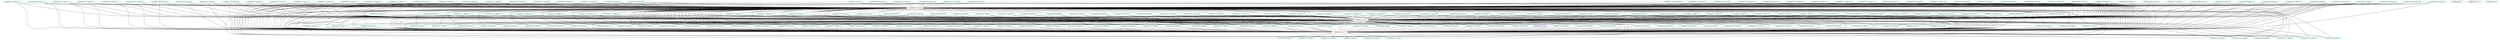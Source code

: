graph {
"VarName('t8',temp)"[color=cyan,label="VarName('t8',temp).0"]
"VarName('t129',temp)"[color=cyan,label="VarName('t129',temp).1"]
"VarName('t128',temp)"[color=cyan,label="VarName('t128',temp).2"]
"VarName('t9',temp)"[color=cyan,label="VarName('t9',temp).3"]
"VarName('t125',temp)"[color=cyan,label="VarName('t125',temp).4"]
"VarName('t124',temp)"[color=cyan,label="VarName('t124',temp).5"]
"VarName('t127',temp)"[color=cyan,label="VarName('t127',temp).6"]
"ASMReg('edi')"[color=forestgreen,label="ASMReg('edi').7"]
"VarName('t121',temp)"[color=cyan,label="VarName('t121',temp).8"]
"VarName('t120',temp)"[color=cyan,label="VarName('t120',temp).9"]
"VarName('t123',temp)"[color=cyan,label="VarName('t123',temp).10"]
"VarName('t122',temp)"[color=cyan,label="VarName('t122',temp).11"]
"VarName('t181',temp)"[color=cyan,label="VarName('t181',temp).12"]
"ASMReg('edx')"[color=yellow,label="ASMReg('edx').13"]
"VarName('t32',temp)"[color=cyan,label="VarName('t32',temp).14"]
"VarName('t58',temp)"[color=cyan,label="VarName('t58',temp).15"]
"VarName('t59',temp)"[color=cyan,label="VarName('t59',temp).16"]
"VarName('t56',temp)"[color=cyan,label="VarName('t56',temp).17"]
"VarName('t57',temp)"[color=cyan,label="VarName('t57',temp).18"]
"VarName('t54',temp)"[color=cyan,label="VarName('t54',temp).19"]
"VarName('t55',temp)"[color=cyan,label="VarName('t55',temp).20"]
"VarName('t52',temp)"[color=cyan,label="VarName('t52',temp).21"]
"VarName('t53',temp)"[color=cyan,label="VarName('t53',temp).22"]
"VarName('t50',temp)"[color=cyan,label="VarName('t50',temp).23"]
"VarName('t51',temp)"[color=cyan,label="VarName('t51',temp).24"]
"VarName('t0',temp)"[color=cyan,label="VarName('t0',temp).25"]
"VarName('a',user)"[color=cyan,label="VarName('a',user).26"]
"VarName('t1',temp)"[color=cyan,label="VarName('t1',temp).27"]
"VarName('t200',temp)"[color=cyan,label="VarName('t200',temp).28"]
"VarName('t201',temp)"[color=cyan,label="VarName('t201',temp).29"]
"VarName('t126',temp)"[color=cyan,label="VarName('t126',temp).30"]
"VarName('t101',temp)"[color=cyan,label="VarName('t101',temp).31"]
"VarName('t138',temp)"[color=cyan,label="VarName('t138',temp).32"]
"VarName('t139',temp)"[color=cyan,label="VarName('t139',temp).33"]
"VarName('t136',temp)"[color=cyan,label="VarName('t136',temp).34"]
"VarName('t137',temp)"[color=cyan,label="VarName('t137',temp).35"]
"VarName('t134',temp)"[color=cyan,label="VarName('t134',temp).36"]
"VarName('t135',temp)"[color=cyan,label="VarName('t135',temp).37"]
"VarName('t132',temp)"[color=cyan,label="VarName('t132',temp).38"]
"VarName('t133',temp)"[color=cyan,label="VarName('t133',temp).39"]
"VarName('t130',temp)"[color=cyan,label="VarName('t130',temp).40"]
"VarName('t131',temp)"[color=cyan,label="VarName('t131',temp).41"]
"VarName('t38',temp)"[color=cyan,label="VarName('t38',temp).42"]
"VarName('t39',temp)"[color=cyan,label="VarName('t39',temp).43"]
"VarName('t30',temp)"[color=cyan,label="VarName('t30',temp).44"]
"VarName('t31',temp)"[color=cyan,label="VarName('t31',temp).45"]
"VarName('t190',temp)"[color=cyan,label="VarName('t190',temp).46"]
"VarName('t33',temp)"[color=cyan,label="VarName('t33',temp).47"]
"VarName('t34',temp)"[color=cyan,label="VarName('t34',temp).48"]
"VarName('t35',temp)"[color=cyan,label="VarName('t35',temp).49"]
"VarName('t36',temp)"[color=cyan,label="VarName('t36',temp).50"]
"VarName('t37',temp)"[color=cyan,label="VarName('t37',temp).51"]
"VarName('t49',temp)"[color=cyan,label="VarName('t49',temp).52"]
"VarName('t48',temp)"[color=cyan,label="VarName('t48',temp).53"]
"VarName('t45',temp)"[color=cyan,label="VarName('t45',temp).54"]
"VarName('t44',temp)"[color=cyan,label="VarName('t44',temp).55"]
"VarName('t47',temp)"[color=cyan,label="VarName('t47',temp).56"]
"VarName('t46',temp)"[color=cyan,label="VarName('t46',temp).57"]
"VarName('t41',temp)"[color=cyan,label="VarName('t41',temp).58"]
"VarName('t40',temp)"[color=cyan,label="VarName('t40',temp).59"]
"VarName('t43',temp)"[color=cyan,label="VarName('t43',temp).60"]
"VarName('t42',temp)"[color=cyan,label="VarName('t42',temp).61"]
"ASMReg('esi')"[color=brown,label="ASMReg('esi').62"]
"VarName('t192',temp)"[color=cyan,label="VarName('t192',temp).63"]
"ASMReg('ebx')"[color=cyan,label="ASMReg('ebx').64"]
"VarName('t189',temp)"[color=cyan,label="VarName('t189',temp).65"]
"ASMReg('esp')"[color=blue,label="ASMReg('esp').66"]
"VarName('t187',temp)"[color=cyan,label="VarName('t187',temp).67"]
"VarName('t186',temp)"[color=cyan,label="VarName('t186',temp).68"]
"VarName('t185',temp)"[color=cyan,label="VarName('t185',temp).69"]
"VarName('t184',temp)"[color=cyan,label="VarName('t184',temp).70"]
"VarName('t183',temp)"[color=cyan,label="VarName('t183',temp).71"]
"VarName('t182',temp)"[color=cyan,label="VarName('t182',temp).72"]
"VarName('z',user)"[color=cyan,label="VarName('z',user).73"]
"VarName('t180',temp)"[color=cyan,label="VarName('t180',temp).74"]
"VarName('t107',temp)"[color=cyan,label="VarName('t107',temp).75"]
"VarName('t106',temp)"[color=cyan,label="VarName('t106',temp).76"]
"VarName('t105',temp)"[color=cyan,label="VarName('t105',temp).77"]
"VarName('t104',temp)"[color=cyan,label="VarName('t104',temp).78"]
"VarName('t103',temp)"[color=cyan,label="VarName('t103',temp).79"]
"VarName('t102',temp)"[color=cyan,label="VarName('t102',temp).80"]
"VarName('b',user)"[color=cyan,label="VarName('b',user).81"]
"VarName('t100',temp)"[color=cyan,label="VarName('t100',temp).82"]
"VarName('t109',temp)"[color=cyan,label="VarName('t109',temp).83"]
"VarName('t108',temp)"[color=cyan,label="VarName('t108',temp).84"]
"VarName('t7',temp)"[color=cyan,label="VarName('t7',temp).85"]
"ASMReg('ecx')"[color=orange,label="ASMReg('ecx').86"]
"VarName('t198',temp)"[color=cyan,label="VarName('t198',temp).87"]
"VarName('t199',temp)"[color=cyan,label="VarName('t199',temp).88"]
"VarName('t69',temp)"[color=cyan,label="VarName('t69',temp).89"]
"VarName('t68',temp)"[color=cyan,label="VarName('t68',temp).90"]
"VarName('t63',temp)"[color=cyan,label="VarName('t63',temp).91"]
"VarName('t62',temp)"[color=cyan,label="VarName('t62',temp).92"]
"VarName('t61',temp)"[color=cyan,label="VarName('t61',temp).93"]
"VarName('t60',temp)"[color=cyan,label="VarName('t60',temp).94"]
"VarName('t67',temp)"[color=cyan,label="VarName('t67',temp).95"]
"VarName('t66',temp)"[color=cyan,label="VarName('t66',temp).96"]
"VarName('t65',temp)"[color=cyan,label="VarName('t65',temp).97"]
"VarName('t64',temp)"[color=cyan,label="VarName('t64',temp).98"]
"VarName('t110',temp)"[color=cyan,label="VarName('t110',temp).99"]
"VarName('t111',temp)"[color=cyan,label="VarName('t111',temp).100"]
"VarName('t112',temp)"[color=cyan,label="VarName('t112',temp).101"]
"VarName('t113',temp)"[color=cyan,label="VarName('t113',temp).102"]
"VarName('t114',temp)"[color=cyan,label="VarName('t114',temp).103"]
"VarName('t115',temp)"[color=cyan,label="VarName('t115',temp).104"]
"VarName('t116',temp)"[color=cyan,label="VarName('t116',temp).105"]
"VarName('t117',temp)"[color=cyan,label="VarName('t117',temp).106"]
"VarName('t118',temp)"[color=cyan,label="VarName('t118',temp).107"]
"VarName('t119',temp)"[color=cyan,label="VarName('t119',temp).108"]
"VarName('t161',temp)"[color=cyan,label="VarName('t161',temp).109"]
"VarName('t160',temp)"[color=cyan,label="VarName('t160',temp).110"]
"VarName('t163',temp)"[color=cyan,label="VarName('t163',temp).111"]
"VarName('t162',temp)"[color=cyan,label="VarName('t162',temp).112"]
"VarName('t165',temp)"[color=cyan,label="VarName('t165',temp).113"]
"VarName('t164',temp)"[color=cyan,label="VarName('t164',temp).114"]
"VarName('t167',temp)"[color=cyan,label="VarName('t167',temp).115"]
"VarName('t166',temp)"[color=cyan,label="VarName('t166',temp).116"]
"VarName('t169',temp)"[color=cyan,label="VarName('t169',temp).117"]
"VarName('t168',temp)"[color=cyan,label="VarName('t168',temp).118"]
"VarName('t2',temp)"[color=cyan,label="VarName('t2',temp).119"]
"VarName('t3',temp)"[color=cyan,label="VarName('t3',temp).120"]
"VarName('t4',temp)"[color=cyan,label="VarName('t4',temp).121"]
"VarName('t5',temp)"[color=cyan,label="VarName('t5',temp).122"]
"VarName('t6',temp)"[color=cyan,label="VarName('t6',temp).123"]
"VarName('y',user)"[color=cyan,label="VarName('y',user).124"]
"VarName('t148',temp)"[color=cyan,label="VarName('t148',temp).125"]
"VarName('t98',temp)"[color=cyan,label="VarName('t98',temp).126"]
"VarName('t99',temp)"[color=cyan,label="VarName('t99',temp).127"]
"VarName('c',user)"[color=cyan,label="VarName('c',user).128"]
"VarName('t92',temp)"[color=cyan,label="VarName('t92',temp).129"]
"VarName('t93',temp)"[color=cyan,label="VarName('t93',temp).130"]
"VarName('t90',temp)"[color=cyan,label="VarName('t90',temp).131"]
"VarName('t91',temp)"[color=cyan,label="VarName('t91',temp).132"]
"VarName('t96',temp)"[color=cyan,label="VarName('t96',temp).133"]
"VarName('t97',temp)"[color=cyan,label="VarName('t97',temp).134"]
"VarName('t94',temp)"[color=cyan,label="VarName('t94',temp).135"]
"VarName('t95',temp)"[color=cyan,label="VarName('t95',temp).136"]
"VarName('t172',temp)"[color=cyan,label="VarName('t172',temp).137"]
"VarName('t173',temp)"[color=cyan,label="VarName('t173',temp).138"]
"VarName('t170',temp)"[color=cyan,label="VarName('t170',temp).139"]
"VarName('t171',temp)"[color=cyan,label="VarName('t171',temp).140"]
"VarName('t176',temp)"[color=cyan,label="VarName('t176',temp).141"]
"VarName('t177',temp)"[color=cyan,label="VarName('t177',temp).142"]
"VarName('t174',temp)"[color=cyan,label="VarName('t174',temp).143"]
"VarName('t175',temp)"[color=cyan,label="VarName('t175',temp).144"]
"VarName('t178',temp)"[color=cyan,label="VarName('t178',temp).145"]
"VarName('t179',temp)"[color=cyan,label="VarName('t179',temp).146"]
"VarName('t74',temp)"[color=cyan,label="VarName('t74',temp).147"]
"ASMReg('eax')"[color=green,label="ASMReg('eax').148"]
"VarName('t76',temp)"[color=cyan,label="VarName('t76',temp).149"]
"VarName('t77',temp)"[color=cyan,label="VarName('t77',temp).150"]
"VarName('t70',temp)"[color=cyan,label="VarName('t70',temp).151"]
"VarName('t71',temp)"[color=cyan,label="VarName('t71',temp).152"]
"VarName('t72',temp)"[color=cyan,label="VarName('t72',temp).153"]
"VarName('t73',temp)"[color=cyan,label="VarName('t73',temp).154"]
"VarName('t144',temp)"[color=cyan,label="VarName('t144',temp).155"]
"VarName('t78',temp)"[color=cyan,label="VarName('t78',temp).156"]
"VarName('t79',temp)"[color=cyan,label="VarName('t79',temp).157"]
"VarName('t89',temp)"[color=cyan,label="VarName('t89',temp).158"]
"VarName('t88',temp)"[color=cyan,label="VarName('t88',temp).159"]
"VarName('t191',temp)"[color=cyan,label="VarName('t191',temp).160"]
"VarName('t81',temp)"[color=cyan,label="VarName('t81',temp).161"]
"VarName('t80',temp)"[color=cyan,label="VarName('t80',temp).162"]
"VarName('t83',temp)"[color=cyan,label="VarName('t83',temp).163"]
"VarName('t82',temp)"[color=cyan,label="VarName('t82',temp).164"]
"VarName('t85',temp)"[color=cyan,label="VarName('t85',temp).165"]
"VarName('t84',temp)"[color=cyan,label="VarName('t84',temp).166"]
"VarName('t87',temp)"[color=cyan,label="VarName('t87',temp).167"]
"VarName('t86',temp)"[color=cyan,label="VarName('t86',temp).168"]
"VarName('t149',temp)"[color=cyan,label="VarName('t149',temp).169"]
"VarName('t193',temp)"[color=cyan,label="VarName('t193',temp).170"]
"VarName('t143',temp)"[color=cyan,label="VarName('t143',temp).171"]
"VarName('t194',temp)"[color=cyan,label="VarName('t194',temp).172"]
"VarName('t141',temp)"[color=cyan,label="VarName('t141',temp).173"]
"VarName('t140',temp)"[color=cyan,label="VarName('t140',temp).174"]
"VarName('t147',temp)"[color=cyan,label="VarName('t147',temp).175"]
"VarName('t146',temp)"[color=cyan,label="VarName('t146',temp).176"]
"VarName('t145',temp)"[color=cyan,label="VarName('t145',temp).177"]
"VarName('t195',temp)"[color=cyan,label="VarName('t195',temp).178"]
"VarName('t196',temp)"[color=cyan,label="VarName('t196',temp).179"]
"VarName('t29',temp)"[color=cyan,label="VarName('t29',temp).180"]
"VarName('t28',temp)"[color=cyan,label="VarName('t28',temp).181"]
"VarName('t27',temp)"[color=cyan,label="VarName('t27',temp).182"]
"VarName('t26',temp)"[color=cyan,label="VarName('t26',temp).183"]
"VarName('t25',temp)"[color=cyan,label="VarName('t25',temp).184"]
"VarName('t197',temp)"[color=cyan,label="VarName('t197',temp).185"]
"VarName('t23',temp)"[color=cyan,label="VarName('t23',temp).186"]
"VarName('t22',temp)"[color=cyan,label="VarName('t22',temp).187"]
"VarName('t21',temp)"[color=cyan,label="VarName('t21',temp).188"]
"VarName('t20',temp)"[color=cyan,label="VarName('t20',temp).189"]
"VarName('t24',temp)"[color=cyan,label="VarName('t24',temp).190"]
"VarName('x',user)"[color=cyan,label="VarName('x',user).191"]
"VarName('t154',temp)"[color=cyan,label="VarName('t154',temp).192"]
"VarName('t155',temp)"[color=cyan,label="VarName('t155',temp).193"]
"VarName('t156',temp)"[color=cyan,label="VarName('t156',temp).194"]
"VarName('t157',temp)"[color=cyan,label="VarName('t157',temp).195"]
"VarName('t150',temp)"[color=cyan,label="VarName('t150',temp).196"]
"VarName('t151',temp)"[color=cyan,label="VarName('t151',temp).197"]
"VarName('t152',temp)"[color=cyan,label="VarName('t152',temp).198"]
"VarName('t153',temp)"[color=cyan,label="VarName('t153',temp).199"]
"VarName('t158',temp)"[color=cyan,label="VarName('t158',temp).200"]
"VarName('t159',temp)"[color=cyan,label="VarName('t159',temp).201"]
"VarName('t12',temp)"[color=cyan,label="VarName('t12',temp).202"]
"VarName('t13',temp)"[color=cyan,label="VarName('t13',temp).203"]
"VarName('t10',temp)"[color=cyan,label="VarName('t10',temp).204"]
"VarName('t11',temp)"[color=cyan,label="VarName('t11',temp).205"]
"VarName('t16',temp)"[color=cyan,label="VarName('t16',temp).206"]
"VarName('t17',temp)"[color=cyan,label="VarName('t17',temp).207"]
"VarName('t14',temp)"[color=cyan,label="VarName('t14',temp).208"]
"VarName('t15',temp)"[color=cyan,label="VarName('t15',temp).209"]
"VarName('t18',temp)"[color=cyan,label="VarName('t18',temp).210"]
"VarName('t19',temp)"[color=cyan,label="VarName('t19',temp).211"]
"VarName('t142',temp)"[color=cyan,label="VarName('t142',temp).212"]
"VarName('t75',temp)"[color=cyan,label="VarName('t75',temp).213"]
"VarName('t188',temp)"[color=cyan,label="VarName('t188',temp).214"]

"ASMReg('ecx')" -- "VarName('t200',temp)"
"VarName('t151',temp)" -- "ASMReg('ecx')"
"ASMReg('eax')" -- "VarName('t67',temp)"
"VarName('t89',temp)" -- "ASMReg('ecx')"
"VarName('t18',temp)" -- "ASMReg('edx')"
"ASMReg('eax')" -- "VarName('t175',temp)"
"VarName('t81',temp)" -- "ASMReg('eax')"
"ASMReg('ecx')" -- "VarName('t122',temp)"
"ASMReg('eax')" -- "VarName('t98',temp)"
"VarName('t179',temp)" -- "ASMReg('edx')"
"ASMReg('ecx')" -- "VarName('t133',temp)"
"VarName('t74',temp)" -- "ASMReg('edx')"
"ASMReg('eax')" -- "VarName('t183',temp)"
"VarName('t106',temp)" -- "ASMReg('edx')"
"ASMReg('eax')" -- "VarName('t38',temp)"
"ASMReg('eax')" -- "VarName('t65',temp)"
"ASMReg('ecx')" -- "VarName('t108',temp)"
"ASMReg('eax')" -- "VarName('t165',temp)"
"VarName('t160',temp)" -- "ASMReg('ecx')"
"VarName('t26',temp)" -- "ASMReg('edx')"
"ASMReg('eax')" -- "VarName('t56',temp)"
"ASMReg('eax')" -- "VarName('t174',temp)"
"VarName('t80',temp)" -- "ASMReg('ecx')"
"VarName('t195',temp)" -- "ASMReg('eax')"
"ASMReg('eax')" -- "VarName('t47',temp)"
"VarName('t132',temp)" -- "ASMReg('edx')"
"ASMReg('eax')" -- "VarName('t179',temp)"
"ASMReg('eax')" -- "VarName('t111',temp)"
"VarName('t157',temp)" -- "ASMReg('ecx')"
"VarName('t46',temp)" -- "ASMReg('edx')"
"VarName('t50',temp)" -- "ASMReg('edx')"
"VarName('t87',temp)" -- "ASMReg('ecx')"
"VarName('t195',temp)" -- "ASMReg('ecx')"
"ASMReg('eax')" -- "VarName('t121',temp)"
"VarName('t54',temp)" -- "ASMReg('edx')"
"VarName('t13',temp)" -- "ASMReg('edx')"
"VarName('t96',temp)" -- "ASMReg('edx')"
"VarName('t155',temp)" -- "ASMReg('ecx')"
"ASMReg('eax')" -- "VarName('t130',temp)"
"VarName('t63',temp)" -- "ASMReg('edx')"
"ASMReg('ecx')" -- "VarName('t192',temp)"
"VarName('t188',temp)" -- "ASMReg('ecx')"
"VarName('t99',temp)" -- "ASMReg('ecx')"
"ASMReg('ecx')" -- "VarName('t35',temp)"
"ASMReg('ecx')" -- "VarName('t56',temp)"
"VarName('t28',temp)" -- "ASMReg('ecx')"
"VarName('t141',temp)" -- "ASMReg('eax')"
"VarName('t174',temp)" -- "ASMReg('ecx')"
"VarName('t24',temp)" -- "ASMReg('ecx')"
"ASMReg('ecx')" -- "VarName('t43',temp)"
"ASMReg('eax')" -- "VarName('t45',temp)"
"VarName('t76',temp)" -- "ASMReg('eax')"
"VarName('t27',temp)" -- "ASMReg('edx')"
"VarName('t10',temp)" -- "ASMReg('ecx')"
"VarName('t4',temp)" -- "ASMReg('ecx')"
"VarName('t14',temp)" -- "ASMReg('eax')"
"VarName('t63',temp)" -- "ASMReg('ecx')"
"VarName('t14',temp)" -- "ASMReg('ecx')"
"VarName('t178',temp)" -- "ASMReg('edx')"
"VarName('t111',temp)" -- "ASMReg('edx')"
"VarName('t34',temp)" -- "ASMReg('edx')"
"VarName('t82',temp)" -- "ASMReg('ecx')"
"VarName('t169',temp)" -- "ASMReg('edx')"
"ASMReg('ecx')" -- "VarName('t134',temp)"
"VarName('t11',temp)" -- "ASMReg('ecx')"
"ASMReg('eax')" -- "VarName('t99',temp)"
"ASMReg('ecx')" -- "VarName('t139',temp)"
"VarName('t74',temp)" -- "ASMReg('ecx')"
"ASMReg('eax')" -- "VarName('t185',temp)"
"VarName('t71',temp)" -- "ASMReg('eax')"
"VarName('t17',temp)" -- "ASMReg('ecx')"
"VarName('t22',temp)" -- "ASMReg('ecx')"
"ASMReg('eax')" -- "VarName('t36',temp)"
"VarName('t118',temp)" -- "ASMReg('edx')"
"ASMReg('ecx')" -- "VarName('t106',temp)"
"ASMReg('eax')" -- "VarName('t163',temp)"
"VarName('t78',temp)" -- "ASMReg('ecx')"
"VarName('t43',temp)" -- "ASMReg('edx')"
"VarName('t81',temp)" -- "ASMReg('ecx')"
"VarName('t13',temp)" -- "ASMReg('ecx')"
"VarName('t47',temp)" -- "ASMReg('edx')"
"VarName('t85',temp)" -- "ASMReg('edx')"
"ASMReg('ecx')" -- "VarName('a',user)"
"VarName('t56',temp)" -- "ASMReg('edx')"
"VarName('t142',temp)" -- "ASMReg('edx')"
"ASMReg('eax')" -- "VarName('t128',temp)"
"VarName('t21',temp)" -- "ASMReg('edx')"
"VarName('t82',temp)" -- "ASMReg('eax')"
"VarName('t188',temp)" -- "ASMReg('edx')"
"ASMReg('eax')" -- "VarName('t139',temp)"
"ASMReg('eax')" -- "VarName('t127',temp)"
"VarName('t66',temp)" -- "ASMReg('edx')"
"ASMReg('ecx')" -- "VarName('t181',temp)"
"VarName('t142',temp)" -- "ASMReg('ecx')"
"VarName('t197',temp)" -- "ASMReg('edx')"
"ASMReg('ecx')" -- "VarName('t32',temp)"
"ASMReg('eax')" -- "VarName('t102',temp)"
"VarName('t158',temp)" -- "ASMReg('ecx')"
"VarName('t28',temp)" -- "ASMReg('edx')"
"ASMReg('eax')" -- "VarName('t117',temp)"
"VarName('t147',temp)" -- "ASMReg('eax')"
"ASMReg('eax')" -- "VarName('t5',temp)"
"VarName('t138',temp)" -- "ASMReg('edx')"
"ASMReg('ecx')" -- "VarName('t36',temp)"
"VarName('t149',temp)" -- "ASMReg('eax')"
"VarName('t186',temp)" -- "ASMReg('edx')"
"VarName('t18',temp)" -- "ASMReg('ecx')"
"VarName('t109',temp)" -- "ASMReg('edx')"
"VarName('t67',temp)" -- "ASMReg('ecx')"
"VarName('t153',temp)" -- "ASMReg('edx')"
"ASMReg('eax')" -- "VarName('t171',temp)"
"ASMReg('ecx')" -- "VarName('t123',temp)"
"VarName('t2',temp)" -- "ASMReg('ecx')"
"VarName('t169',temp)" -- "ASMReg('ecx')"
"VarName('t98',temp)" -- "ASMReg('edx')"
"ASMReg('ecx')" -- "VarName('t132',temp)"
"ASMReg('eax')" -- "VarName('t178',temp)"
"VarName('t15',temp)" -- "ASMReg('eax')"
"ASMReg('eax')" -- "VarName('t93',temp)"
"VarName('t100',temp)" -- "ASMReg('edx')"
"VarName('t194',temp)" -- "ASMReg('edx')"
"VarName('t75',temp)" -- "ASMReg('edx')"
"ASMReg('eax')" -- "VarName('t66',temp)"
"ASMReg('ecx')" -- "VarName('t109',temp)"
"VarName('t45',temp)" -- "ASMReg('edx')"
"ASMReg('eax')" -- "VarName('t49',temp)"
"ASMReg('eax')" -- "VarName('t51',temp)"
"ASMReg('eax')" -- "VarName('t177',temp)"
"ASMReg('eax')" -- "VarName('t169',temp)"
"ASMReg('eax')" -- "VarName('t173',temp)"
"ASMReg('eax')" -- "VarName('t44',temp)"
"ASMReg('eax')" -- "VarName('t200',temp)"
"ASMReg('eax')" -- "VarName('t48',temp)"
"VarName('t170',temp)" -- "ASMReg('ecx')"
"VarName('t133',temp)" -- "ASMReg('edx')"
"VarName('t144',temp)" -- "ASMReg('ecx')"
"VarName('t90',temp)" -- "ASMReg('ecx')"
"VarName('t146',temp)" -- "ASMReg('eax')"
"VarName('t126',temp)" -- "ASMReg('edx')"
"ASMReg('eax')" -- "VarName('t113',temp)"
"VarName('t88',temp)" -- "ASMReg('eax')"
"VarName('t15',temp)" -- "ASMReg('edx')"
"ASMReg('eax')" -- "VarName('t182',temp)"
"ASMReg('eax')" -- "VarName('t133',temp)"
"ASMReg('edx')" -- "VarName('t120',temp)"
"VarName('t97',temp)" -- "ASMReg('edx')"
"VarName('t196',temp)" -- "ASMReg('edx')"
"ASMReg('ecx')" -- "VarName('t34',temp)"
"ASMReg('ecx')" -- "VarName('t55',temp)"
"ASMReg('eax')" -- "VarName('t104',temp)"
"VarName('t166',temp)" -- "ASMReg('edx')"
"ASMReg('ecx')" -- "VarName('t44',temp)"
"VarName('t70',temp)" -- "ASMReg('ecx')"
"VarName('t4',temp)" -- "ASMReg('edx')"
"ASMReg('eax')" -- "VarName('t3',temp)"
"VarName('t152',temp)" -- "ASMReg('ecx')"
"VarName('t147',temp)" -- "ASMReg('ecx')"
"VarName('t88',temp)" -- "ASMReg('ecx')"
"VarName('t64',temp)" -- "ASMReg('edx')"
"VarName('t117',temp)" -- "ASMReg('edx')"
"ASMReg('eax')" -- "VarName('t201',temp)"
"VarName('t35',temp)" -- "ASMReg('edx')"
"VarName('t92',temp)" -- "ASMReg('ecx')"
"VarName('t199',temp)" -- "ASMReg('ecx')"
"VarName('t168',temp)" -- "ASMReg('edx')"
"ASMReg('ecx')" -- "VarName('t138',temp)"
"VarName('t70',temp)" -- "ASMReg('eax')"
"ASMReg('eax')" -- "VarName('t186',temp)"
"VarName('t59',temp)" -- "ASMReg('edx')"
"VarName('t113',temp)" -- "ASMReg('ecx')"
"VarName('t163',temp)" -- "ASMReg('ecx')"
"ASMReg('eax')" -- "VarName('t35',temp)"
"ASMReg('eax')" -- "VarName('t60',temp)"
"ASMReg('ecx')" -- "VarName('t107',temp)"
"ASMReg('ecx')" -- "VarName('t7',temp)"
"VarName('t20',temp)" -- "ASMReg('eax')"
"VarName('t119',temp)" -- "ASMReg('edx')"
"VarName('t135',temp)" -- "ASMReg('edx')"
"VarName('t177',temp)" -- "ASMReg('ecx')"
"VarName('t38',temp)" -- "ASMReg('edx')"
"VarName('t157',temp)" -- "ASMReg('eax')"
"VarName('t84',temp)" -- "ASMReg('edx')"
"VarName('t165',temp)" -- "ASMReg('ecx')"
"ASMReg('eax')" -- "VarName('t129',temp)"
"VarName('t73',temp)" -- "ASMReg('ecx')"
"VarName('t57',temp)" -- "ASMReg('edx')"
"VarName('t91',temp)" -- "ASMReg('edx')"
"ASMReg('eax')" -- "VarName('t138',temp)"
"ASMReg('eax')" -- "VarName('t124',temp)"
"VarName('t175',temp)" -- "ASMReg('edx')"
"ASMReg('ecx')" -- "VarName('t186',temp)"
"VarName('t10',temp)" -- "ASMReg('eax')"
"ASMReg('eax')" -- "VarName('z',user)"
"VarName('b',user)" -- "ASMReg('edx')"
"VarName('t62',temp)" -- "ASMReg('edx')"
"ASMReg('eax')" -- "VarName('t103',temp)"
"ASMReg('eax')" -- "VarName('t63',temp)"
"VarName('t150',temp)" -- "ASMReg('edx')"
"ASMReg('ecx')" -- "VarName('t53',temp)"
"ASMReg('eax')" -- "VarName('t116',temp)"
"VarName('t89',temp)" -- "ASMReg('edx')"
"ASMReg('eax')" -- "VarName('t4',temp)"
"VarName('t200',temp)" -- "ASMReg('edx')"
"VarName('t170',temp)" -- "ASMReg('edx')"
"VarName('t29',temp)" -- "ASMReg('eax')"
"VarName('t180',temp)" -- "ASMReg('edx')"
"VarName('t191',temp)" -- "ASMReg('edx')"
"VarName('t33',temp)" -- "ASMReg('edx')"
"VarName('t162',temp)" -- "ASMReg('ecx')"
"VarName('c',user)" -- "ASMReg('edx')"
"ASMReg('ecx')" -- "VarName('t124',temp)"
"VarName('t151',temp)" -- "ASMReg('eax')"
"VarName('t11',temp)" -- "ASMReg('eax')"
"ASMReg('ecx')" -- "VarName('t131',temp)"
"VarName('t77',temp)" -- "ASMReg('eax')"
"VarName('t75',temp)" -- "ASMReg('ecx')"
"ASMReg('eax')" -- "VarName('t92',temp)"
"VarName('t130',temp)" -- "ASMReg('edx')"
"VarName('t194',temp)" -- "ASMReg('eax')"
"VarName('t73',temp)" -- "ASMReg('edx')"
"VarName('t134',temp)" -- "ASMReg('edx')"
"VarName('t112',temp)" -- "ASMReg('ecx')"
"ASMReg('eax')" -- "VarName('t167',temp)"
"ASMReg('eax')" -- "VarName('t33',temp)"
"ASMReg('eax')" -- "VarName('t50',temp)"
"ASMReg('eax')" -- "VarName('t176',temp)"
"ASMReg('ecx')" -- "VarName('t9',temp)"
"VarName('t44',temp)" -- "ASMReg('edx')"
"VarName('t16',temp)" -- "ASMReg('edx')"
"VarName('t82',temp)" -- "ASMReg('edx')"
"VarName('t6',temp)" -- "ASMReg('ecx')"
"VarName('t12',temp)" -- "ASMReg('ecx')"
"VarName('t90',temp)" -- "ASMReg('edx')"
"VarName('t20',temp)" -- "ASMReg('ecx')"
"ASMReg('edx')" -- "VarName('t121',temp)"
"VarName('t165',temp)" -- "ASMReg('edx')"
"ASMReg('eax')" -- "VarName('t132',temp)"
"ASMReg('edx')" -- "VarName('t127',temp)"
"VarName('t17',temp)" -- "ASMReg('eax')"
"ASMReg('eax')" -- "VarName('t69',temp)"
"VarName('t159',temp)" -- "ASMReg('ecx')"
"ASMReg('ecx')" -- "VarName('t37',temp)"
"ASMReg('ecx')" -- "VarName('t54',temp)"
"ASMReg('eax')" -- "VarName('t105',temp)"
"VarName('t114',temp)" -- "ASMReg('edx')"
"ASMReg('ecx')" -- "VarName('t45',temp)"
"ASMReg('ecx')" -- "VarName('t59',temp)"
"VarName('t110',temp)" -- "ASMReg('ecx')"
"VarName('t32',temp)" -- "ASMReg('edx')"
"VarName('t149',temp)" -- "ASMReg('ecx')"
"VarName('t60',temp)" -- "ASMReg('ecx')"
"ASMReg('ecx')" -- "VarName('t48',temp)"
"VarName('t5',temp)" -- "ASMReg('edx')"
"VarName('t102',temp)" -- "ASMReg('edx')"
"VarName('t87',temp)" -- "ASMReg('eax')"
"VarName('t166',temp)" -- "ASMReg('ecx')"
"VarName('t168',temp)" -- "ASMReg('ecx')"
"VarName('t72',temp)" -- "ASMReg('eax')"
"VarName('t196',temp)" -- "ASMReg('ecx')"
"VarName('t83',temp)" -- "ASMReg('eax')"
"VarName('t136',temp)" -- "ASMReg('edx')"
"ASMReg('eax')" -- "VarName('t187',temp)"
"VarName('t154',temp)" -- "ASMReg('ecx')"
"ASMReg('eax')" -- "VarName('t34',temp)"
"ASMReg('eax')" -- "VarName('t59',temp)"
"ASMReg('eax')" -- "VarName('t192',temp)"
"ASMReg('ecx')" -- "VarName('t104',temp)"
"ASMReg('eax')" -- "VarName('t161',temp)"
"ASMReg('eax')" -- "VarName('t166',temp)"
"VarName('y',user)" -- "ASMReg('edx')"
"VarName('t92',temp)" -- "ASMReg('edx')"
"VarName('t25',temp)" -- "ASMReg('ecx')"
"VarName('t176',temp)" -- "ASMReg('edx')"
"VarName('t21',temp)" -- "ASMReg('eax')"
"VarName('t28',temp)" -- "ASMReg('eax')"
"VarName('t39',temp)" -- "ASMReg('edx')"
"VarName('t91',temp)" -- "ASMReg('ecx')"
"ASMReg('eax')" -- "VarName('t91',temp)"
"VarName('t51',temp)" -- "ASMReg('edx')"
"VarName('t89',temp)" -- "ASMReg('eax')"
"VarName('t12',temp)" -- "ASMReg('eax')"
"ASMReg('eax')" -- "VarName('t125',temp)"
"VarName('t164',temp)" -- "ASMReg('ecx')"
"ASMReg('ecx')" -- "VarName('t187',temp)"
"VarName('t172',temp)" -- "ASMReg('ecx')"
"ASMReg('eax')" -- "VarName('t134',temp)"
"VarName('t62',temp)" -- "ASMReg('ecx')"
"VarName('t30',temp)" -- "ASMReg('edx')"
"ASMReg('ecx')" -- "VarName('t39',temp)"
"ASMReg('ecx')" -- "VarName('t52',temp)"
"VarName('t49',temp)" -- "ASMReg('edx')"
"VarName('t3',temp)" -- "ASMReg('edx')"
"VarName('t151',temp)" -- "ASMReg('edx')"
"VarName('t153',temp)" -- "ASMReg('ecx')"
"VarName('t88',temp)" -- "ASMReg('edx')"
"VarName('t148',temp)" -- "ASMReg('edx')"
"VarName('t201',temp)" -- "ASMReg('edx')"
"VarName('t27',temp)" -- "ASMReg('ecx')"
"VarName('t173',temp)" -- "ASMReg('ecx')"
"VarName('t61',temp)" -- "ASMReg('ecx')"
"VarName('t70',temp)" -- "ASMReg('edx')"
"ASMReg('ecx')" -- "VarName('t125',temp)"
"VarName('t69',temp)" -- "ASMReg('ecx')"
"ASMReg('ecx')" -- "VarName('t130',temp)"
"VarName('t83',temp)" -- "ASMReg('edx')"
"VarName('t150',temp)" -- "ASMReg('eax')"
"VarName('t81',temp)" -- "ASMReg('edx')"
"ASMReg('eax')" -- "VarName('t95',temp)"
"ASMReg('eax')" -- "VarName('t61',temp)"
"ASMReg('eax')" -- "VarName('t68',temp)"
"ASMReg('eax')" -- "VarName('b',user)"
"VarName('t190',temp)" -- "ASMReg('edx')"
"ASMReg('eax')" -- "VarName('t32',temp)"
"ASMReg('eax')" -- "VarName('t53',temp)"
"ASMReg('ecx')" -- "VarName('t102',temp)"
"ASMReg('ecx')" -- "VarName('t8',temp)"
"VarName('t99',temp)" -- "ASMReg('edx')"
"VarName('t42',temp)" -- "ASMReg('edx')"
"ASMReg('eax')" -- "VarName('t42',temp)"
"VarName('t141',temp)" -- "ASMReg('ecx')"
"VarName('t17',temp)" -- "ASMReg('edx')"
"VarName('t15',temp)" -- "ASMReg('ecx')"
"VarName('t20',temp)" -- "ASMReg('edx')"
"VarName('t86',temp)" -- "ASMReg('eax')"
"VarName('t6',temp)" -- "ASMReg('edx')"
"VarName('t164',temp)" -- "ASMReg('edx')"
"VarName('t198',temp)" -- "ASMReg('ecx')"
"VarName('t2',temp)" -- "ASMReg('edx')"
"VarName('t85',temp)" -- "ASMReg('eax')"
"VarName('t157',temp)" -- "ASMReg('edx')"
"VarName('t16',temp)" -- "ASMReg('eax')"
"ASMReg('eax')" -- "VarName('t106',temp)"
"VarName('t23',temp)" -- "ASMReg('ecx')"
"VarName('t149',temp)" -- "ASMReg('edx')"
"VarName('t65',temp)" -- "ASMReg('ecx')"
"ASMReg('ecx')" -- "VarName('t46',temp)"
"ASMReg('ecx')" -- "VarName('t58',temp)"
"VarName('t94',temp)" -- "ASMReg('edx')"
"VarName('t115',temp)" -- "ASMReg('edx')"
"ASMReg('eax')" -- "VarName('t1',temp)"
"VarName('t139',temp)" -- "ASMReg('edx')"
"VarName('t171',temp)" -- "ASMReg('ecx')"
"ASMReg('ecx')" -- "VarName('t49',temp)"
"VarName('t104',temp)" -- "ASMReg('edx')"
"VarName('t158',temp)" -- "ASMReg('eax')"
"VarName('t193',temp)" -- "ASMReg('edx')"
"VarName('t108',temp)" -- "ASMReg('edx')"
"VarName('t71',temp)" -- "ASMReg('ecx')"
"VarName('t76',temp)" -- "ASMReg('ecx')"
"VarName('t5',temp)" -- "ASMReg('ecx')"
"VarName('t68',temp)" -- "ASMReg('edx')"
"ASMReg('eax')" -- "VarName('t122',temp)"
"VarName('t116',temp)" -- "ASMReg('ecx')"
"VarName('t118',temp)" -- "ASMReg('ecx')"
"ASMReg('eax')" -- "VarName('t180',temp)"
"VarName('t137',temp)" -- "ASMReg('edx')"
"VarName('t145',temp)" -- "ASMReg('eax')"
"VarName('t36',temp)" -- "ASMReg('edx')"
"ASMReg('eax')" -- "VarName('t58',temp)"
"ASMReg('eax')" -- "VarName('t62',temp)"
"ASMReg('ecx')" -- "VarName('t105',temp)"
"ASMReg('ecx')" -- "VarName('t1',temp)"
"ASMReg('eax')" -- "VarName('t109',temp)"
"VarName('t11',temp)" -- "ASMReg('edx')"
"ASMReg('eax')" -- "VarName('t55',temp)"
"ASMReg('eax')" -- "VarName('t6',temp)"
"ASMReg('eax')" -- "VarName('t160',temp)"
"VarName('t93',temp)" -- "ASMReg('edx')"
"VarName('t24',temp)" -- "ASMReg('eax')"
"VarName('t177',temp)" -- "ASMReg('edx')"
"VarName('t191',temp)" -- "ASMReg('eax')"
"VarName('t84',temp)" -- "ASMReg('eax')"
"VarName('t178',temp)" -- "ASMReg('ecx')"
"VarName('t162',temp)" -- "ASMReg('edx')"
"VarName('y',user)" -- "ASMReg('ecx')"
"VarName('t0',temp)" -- "ASMReg('edx')"
"VarName('t156',temp)" -- "ASMReg('edx')"
"ASMReg('ecx')" -- "VarName('t184',temp)"
"VarName('t85',temp)" -- "ASMReg('ecx')"
"VarName('t87',temp)" -- "ASMReg('edx')"
"VarName('a',user)" -- "ASMReg('edx')"
"ASMReg('eax')" -- "VarName('t137',temp)"
"VarName('t147',temp)" -- "ASMReg('edx')"
"VarName('t113',temp)" -- "ASMReg('edx')"
"ASMReg('ecx')" -- "VarName('t38',temp)"
"ASMReg('ecx')" -- "VarName('t51',temp)"
"ASMReg('eax')" -- "VarName('t114',temp)"
"ASMReg('eax')" -- "VarName('t108',temp)"
"VarName('t31',temp)" -- "ASMReg('edx')"
"VarName('t148',temp)" -- "ASMReg('ecx')"
"VarName('t188',temp)" -- "ASMReg('eax')"
"ASMReg('ecx')" -- "VarName('t40',temp)"
"VarName('t48',temp)" -- "ASMReg('edx')"
"ASMReg('eax')" -- "VarName('t119',temp)"
"VarName('t114',temp)" -- "ASMReg('ecx')"
"VarName('t69',temp)" -- "ASMReg('edx')"
"ASMReg('ecx')" -- "VarName('t126',temp)"
"VarName('t193',temp)" -- "ASMReg('eax')"
"VarName('t71',temp)" -- "ASMReg('edx')"
"ASMReg('ecx')" -- "VarName('t137',temp)"
"ASMReg('ecx')" -- "VarName('t129',temp)"
"VarName('t183',temp)" -- "ASMReg('edx')"
"ASMReg('eax')" -- "VarName('t94',temp)"
"VarName('t155',temp)" -- "ASMReg('eax')"
"VarName('t142',temp)" -- "ASMReg('eax')"
"VarName('t80',temp)" -- "ASMReg('edx')"
"ASMReg('eax')" -- "VarName('t31',temp)"
"ASMReg('eax')" -- "VarName('t52',temp)"
"ASMReg('ecx')" -- "VarName('t103',temp)"
"VarName('t23',temp)" -- "ASMReg('edx')"
"VarName('t171',temp)" -- "ASMReg('edx')"
"VarName('t111',temp)" -- "ASMReg('ecx')"
"ASMReg('eax')" -- "VarName('t43',temp)"
"ASMReg('eax')" -- "VarName('t74',temp)"
"VarName('t163',temp)" -- "ASMReg('edx')"
"VarName('t96',temp)" -- "ASMReg('ecx')"
"VarName('t154',temp)" -- "ASMReg('edx')"
"VarName('t158',temp)" -- "ASMReg('edx')"
"VarName('t67',temp)" -- "ASMReg('edx')"
"VarName('t167',temp)" -- "ASMReg('ecx')"
"VarName('t86',temp)" -- "ASMReg('ecx')"
"VarName('t144',temp)" -- "ASMReg('eax')"
"ASMReg('edx')" -- "VarName('t125',temp)"
"ASMReg('ecx')" -- "VarName('t182',temp)"
"VarName('t144',temp)" -- "ASMReg('edx')"
"VarName('t18',temp)" -- "ASMReg('eax')"
"ASMReg('ecx')" -- "VarName('t31',temp)"
"ASMReg('eax')" -- "ASMReg('edx')"
"VarName('t94',temp)" -- "ASMReg('ecx')"
"ASMReg('eax')" -- "VarName('t107',temp)"
"ASMReg('ecx')" -- "VarName('t47',temp)"
"ASMReg('eax')" -- "VarName('t168',temp)"
"ASMReg('eax')" -- "VarName('t112',temp)"
"ASMReg('eax')" -- "VarName('t0',temp)"
"ASMReg('eax')" -- "VarName('t184',temp)"
"VarName('t143',temp)" -- "ASMReg('eax')"
"VarName('t198',temp)" -- "ASMReg('edx')"
"VarName('t26',temp)" -- "ASMReg('ecx')"
"VarName('t27',temp)" -- "ASMReg('eax')"
"ASMReg('edx')" -- "VarName('t8',temp)"
"VarName('t77',temp)" -- "ASMReg('edx')"
"ASMReg('eax')" -- "VarName('t97',temp)"
"VarName('t68',temp)" -- "ASMReg('ecx')"
"VarName('t152',temp)" -- "ASMReg('eax')"
"ASMReg('ecx')" -- "VarName('t120',temp)"
"VarName('t194',temp)" -- "ASMReg('ecx')"
"VarName('t73',temp)" -- "ASMReg('eax')"
"VarName('t23',temp)" -- "ASMReg('eax')"
"VarName('t76',temp)" -- "ASMReg('edx')"
"ASMReg('eax')" -- "VarName('t181',temp)"
"VarName('t131',temp)" -- "ASMReg('edx')"
"VarName('t172',temp)" -- "ASMReg('edx')"
"VarName('t19',temp)" -- "ASMReg('ecx')"
"ASMReg('eax')" -- "VarName('t190',temp)"
"ASMReg('edx')" -- "VarName('t181',temp)"
"ASMReg('ecx')" -- "VarName('t0',temp)"
"VarName('t161',temp)" -- "ASMReg('edx')"
"VarName('t192',temp)" -- "ASMReg('edx')"
"ASMReg('eax')" -- "VarName('t115',temp)"
"ASMReg('eax')" -- "VarName('t54',temp)"
"ASMReg('eax')" -- "VarName('t172',temp)"
"VarName('t119',temp)" -- "ASMReg('ecx')"
"ASMReg('ecx')" -- "VarName('b',user)"
"ASMReg('eax')" -- "ASMReg('eax')"
"VarName('x',user)" -- "ASMReg('ecx')"
"VarName('t117',temp)" -- "ASMReg('ecx')"
"VarName('t25',temp)" -- "ASMReg('eax')"
"VarName('t191',temp)" -- "ASMReg('ecx')"
"ASMReg('eax')" -- "VarName('t2',temp)"
"VarName('t189',temp)" -- "ASMReg('edx')"
"ASMReg('eax')" -- "VarName('t123',temp)"
"ASMReg('ecx')" -- "VarName('t185',temp)"
"VarName('t197',temp)" -- "ASMReg('eax')"
"VarName('t1',temp)" -- "ASMReg('edx')"
"ASMReg('edx')" -- "VarName('t128',temp)"
"ASMReg('eax')" -- "VarName('t136',temp)"
"ASMReg('edx')" -- "VarName('t123',temp)"
"ASMReg('ecx')" -- "VarName('t190',temp)"
"ASMReg('ecx')" -- "ASMReg('esp')"
"VarName('t22',temp)" -- "ASMReg('eax')"
"VarName('t52',temp)" -- "ASMReg('edx')"
"ASMReg('ecx')" -- "VarName('t50',temp)"
"VarName('t29',temp)" -- "ASMReg('edx')"
"VarName('t146',temp)" -- "ASMReg('edx')"
"ASMReg('eax')" -- "VarName('t9',temp)"
"VarName('t197',temp)" -- "ASMReg('ecx')"
"ASMReg('ecx')" -- "VarName('t41',temp)"
"ASMReg('eax')" -- "VarName('a',user)"
"ASMReg('eax')" -- "VarName('t118',temp)"
"VarName('t19',temp)" -- "ASMReg('eax')"
"VarName('t75',temp)" -- "ASMReg('eax')"
"VarName('t150',temp)" -- "ASMReg('ecx')"
"VarName('t152',temp)" -- "ASMReg('edx')"
"ASMReg('ecx')" -- "VarName('t127',temp)"
"VarName('t79',temp)" -- "ASMReg('eax')"
"ASMReg('ecx')" -- "VarName('t136',temp)"
"ASMReg('esp')" -- "ASMReg('edx')"
"ASMReg('eax')" -- "ASMReg('esp')"
"VarName('t179',temp)" -- "ASMReg('ecx')"
"VarName('t101',temp)" -- "ASMReg('edx')"
"VarName('t182',temp)" -- "ASMReg('edx')"
"ASMReg('eax')" -- "VarName('t199',temp)"
"VarName('t143',temp)" -- "ASMReg('ecx')"
"VarName('t105',temp)" -- "ASMReg('edx')"
"VarName('t154',temp)" -- "ASMReg('eax')"
"ASMReg('eax')" -- "VarName('t30',temp)"
"ASMReg('ecx')" -- "VarName('t100',temp)"
"VarName('t161',temp)" -- "ASMReg('ecx')"
"ASMReg('eax')" -- "VarName('t40',temp)"
"VarName('t22',temp)" -- "ASMReg('edx')"
"ASMReg('ecx')" -- "VarName('z',user)"
"ASMReg('eax')" -- "VarName('c',user)"
"VarName('t77',temp)" -- "ASMReg('ecx')"
"VarName('t155',temp)" -- "ASMReg('edx')"
"VarName('t41',temp)" -- "ASMReg('edx')"
"VarName('t16',temp)" -- "ASMReg('ecx')"
"VarName('t14',temp)" -- "ASMReg('edx')"
"VarName('t159',temp)" -- "ASMReg('edx')"
"ASMReg('edx')" -- "VarName('t124',temp)"
"VarName('t10',temp)" -- "ASMReg('edx')"
"ASMReg('ecx')" -- "VarName('t183',temp)"
"VarName('t140',temp)" -- "ASMReg('edx')"
"VarName('t115',temp)" -- "ASMReg('ecx')"
"ASMReg('ecx')" -- "VarName('t30',temp)"
"ASMReg('edx')" -- "VarName('t129',temp)"
"ASMReg('eax')" -- "VarName('t100',temp)"
"VarName('t80',temp)" -- "ASMReg('eax')"
"VarName('t78',temp)" -- "ASMReg('edx')"
"VarName('t167',temp)" -- "ASMReg('edx')"
"VarName('t29',temp)" -- "ASMReg('ecx')"
"VarName('t95',temp)" -- "ASMReg('ecx')"
"ASMReg('eax')" -- "VarName('t7',temp)"
"VarName('t26',temp)" -- "ASMReg('eax')"
"VarName('t83',temp)" -- "ASMReg('ecx')"
"ASMReg('ecx')" -- "VarName('t201',temp)"
"VarName('t78',temp)" -- "ASMReg('eax')"
"ASMReg('edx')" -- "VarName('t9',temp)"
"VarName('t159',temp)" -- "ASMReg('eax')"
"VarName('t199',temp)" -- "ASMReg('edx')"
"VarName('t3',temp)" -- "ASMReg('ecx')"
"ASMReg('eax')" -- "VarName('t148',temp)"
"VarName('t116',temp)" -- "ASMReg('edx')"
"VarName('t195',temp)" -- "ASMReg('edx')"
"VarName('t112',temp)" -- "ASMReg('edx')"
"ASMReg('ecx')" -- "VarName('t121',temp)"
"VarName('t184',temp)" -- "ASMReg('edx')"
"VarName('t107',temp)" -- "ASMReg('edx')"
"VarName('t153',temp)" -- "ASMReg('eax')"
"ASMReg('eax')" -- "VarName('t135',temp)"
"VarName('t58',temp)" -- "ASMReg('edx')"
"ASMReg('eax')" -- "VarName('t39',temp)"
"ASMReg('eax')" -- "VarName('t64',temp)"
"ASMReg('eax')" -- "VarName('t164',temp)"
"VarName('t24',temp)" -- "ASMReg('edx')"
"ASMReg('ecx')" -- "VarName('t128',temp)"
"ASMReg('eax')" -- "VarName('t57',temp)"
"VarName('t97',temp)" -- "ASMReg('ecx')"
"VarName('t103',temp)" -- "ASMReg('edx')"
"VarName('t160',temp)" -- "ASMReg('edx')"
"VarName('x',user)" -- "ASMReg('edx')"
"VarName('t193',temp)" -- "ASMReg('ecx')"
"ASMReg('eax')" -- "VarName('t46',temp)"
"VarName('t145',temp)" -- "ASMReg('edx')"
"VarName('x',user)" -- "ASMReg('eax')"
"VarName('t12',temp)" -- "ASMReg('edx')"
"VarName('t141',temp)" -- "ASMReg('edx')"
"ASMReg('eax')" -- "VarName('t120',temp)"
"VarName('t174',temp)" -- "ASMReg('edx')"
"VarName('t176',temp)" -- "ASMReg('ecx')"
"VarName('t7',temp)" -- "ASMReg('edx')"
"ASMReg('eax')" -- "VarName('t131',temp)"
"ASMReg('edx')" -- "VarName('t122',temp)"
"ASMReg('ecx')" -- "VarName('t189',temp)"
"VarName('t66',temp)" -- "ASMReg('ecx')"
"VarName('t140',temp)" -- "ASMReg('eax')"
"ASMReg('ecx')" -- "VarName('t57',temp)"
"VarName('t72',temp)" -- "ASMReg('ecx')"
"ASMReg('eax')" -- "VarName('t8',temp)"
"VarName('t79',temp)" -- "ASMReg('ecx')"
"VarName('t53',temp)" -- "ASMReg('edx')"
"ASMReg('ecx')" -- "VarName('t42',temp)"
"VarName('t95',temp)" -- "ASMReg('edx')"
"VarName('t156',temp)" -- "ASMReg('ecx')"
"VarName('t60',temp)" -- "ASMReg('edx')"
"VarName('z',user)" -- "ASMReg('edx')"
"VarName('t110',temp)" -- "ASMReg('edx')"
"ASMReg('eax')" -- "VarName('t90',temp)"
"VarName('t185',temp)" -- "ASMReg('edx')"
"VarName('t146',temp)" -- "ASMReg('ecx')"
"ASMReg('ecx')" -- "VarName('t135',temp)"
"VarName('t19',temp)" -- "ASMReg('edx')"
"VarName('t84',temp)" -- "ASMReg('ecx')"
"ASMReg('eax')" -- "VarName('t189',temp)"
"ASMReg('eax')" -- "VarName('t96',temp)"
"VarName('t25',temp)" -- "ASMReg('edx')"
"VarName('t173',temp)" -- "ASMReg('edx')"
"ASMReg('eax')" -- "VarName('t198',temp)"
"VarName('t72',temp)" -- "ASMReg('edx')"
"VarName('t196',temp)" -- "ASMReg('eax')"
"VarName('t37',temp)" -- "ASMReg('edx')"
"ASMReg('eax')" -- "VarName('t37',temp)"
"ASMReg('ecx')" -- "VarName('t101',temp)"
"ASMReg('eax')" -- "VarName('t162',temp)"
"VarName('t156',temp)" -- "ASMReg('eax')"
"ASMReg('eax')" -- "VarName('t41',temp)"
"ASMReg('eax')" -- "VarName('y',user)"
"ASMReg('eax')" -- "ASMReg('ecx')"
"VarName('t143',temp)" -- "ASMReg('edx')"
"ASMReg('eax')" -- "VarName('t170',temp)"
"VarName('t145',temp)" -- "ASMReg('ecx')"
"VarName('c',user)" -- "ASMReg('ecx')"
"VarName('t93',temp)" -- "ASMReg('ecx')"
"VarName('t140',temp)" -- "ASMReg('ecx')"
"ASMReg('eax')" -- "VarName('t126',temp)"
"VarName('t40',temp)" -- "ASMReg('edx')"
"ASMReg('ecx')" -- "VarName('t180',temp)"
"VarName('t86',temp)" -- "ASMReg('edx')"
"VarName('t13',temp)" -- "ASMReg('eax')"
"ASMReg('ecx')" -- "VarName('t33',temp)"
"VarName('t55',temp)" -- "ASMReg('edx')"
"VarName('t65',temp)" -- "ASMReg('edx')"
"ASMReg('eax')" -- "VarName('t101',temp)"
"VarName('t64',temp)" -- "ASMReg('ecx')"
"VarName('t98',temp)" -- "ASMReg('ecx')"
"VarName('t61',temp)" -- "ASMReg('edx')"
"VarName('t21',temp)" -- "ASMReg('ecx')"
"ASMReg('eax')" -- "VarName('t110',temp)"
"VarName('t79',temp)" -- "ASMReg('edx')"
"VarName('t187',temp)" -- "ASMReg('edx')"
"VarName('t175',temp)" -- "ASMReg('ecx')"
}

